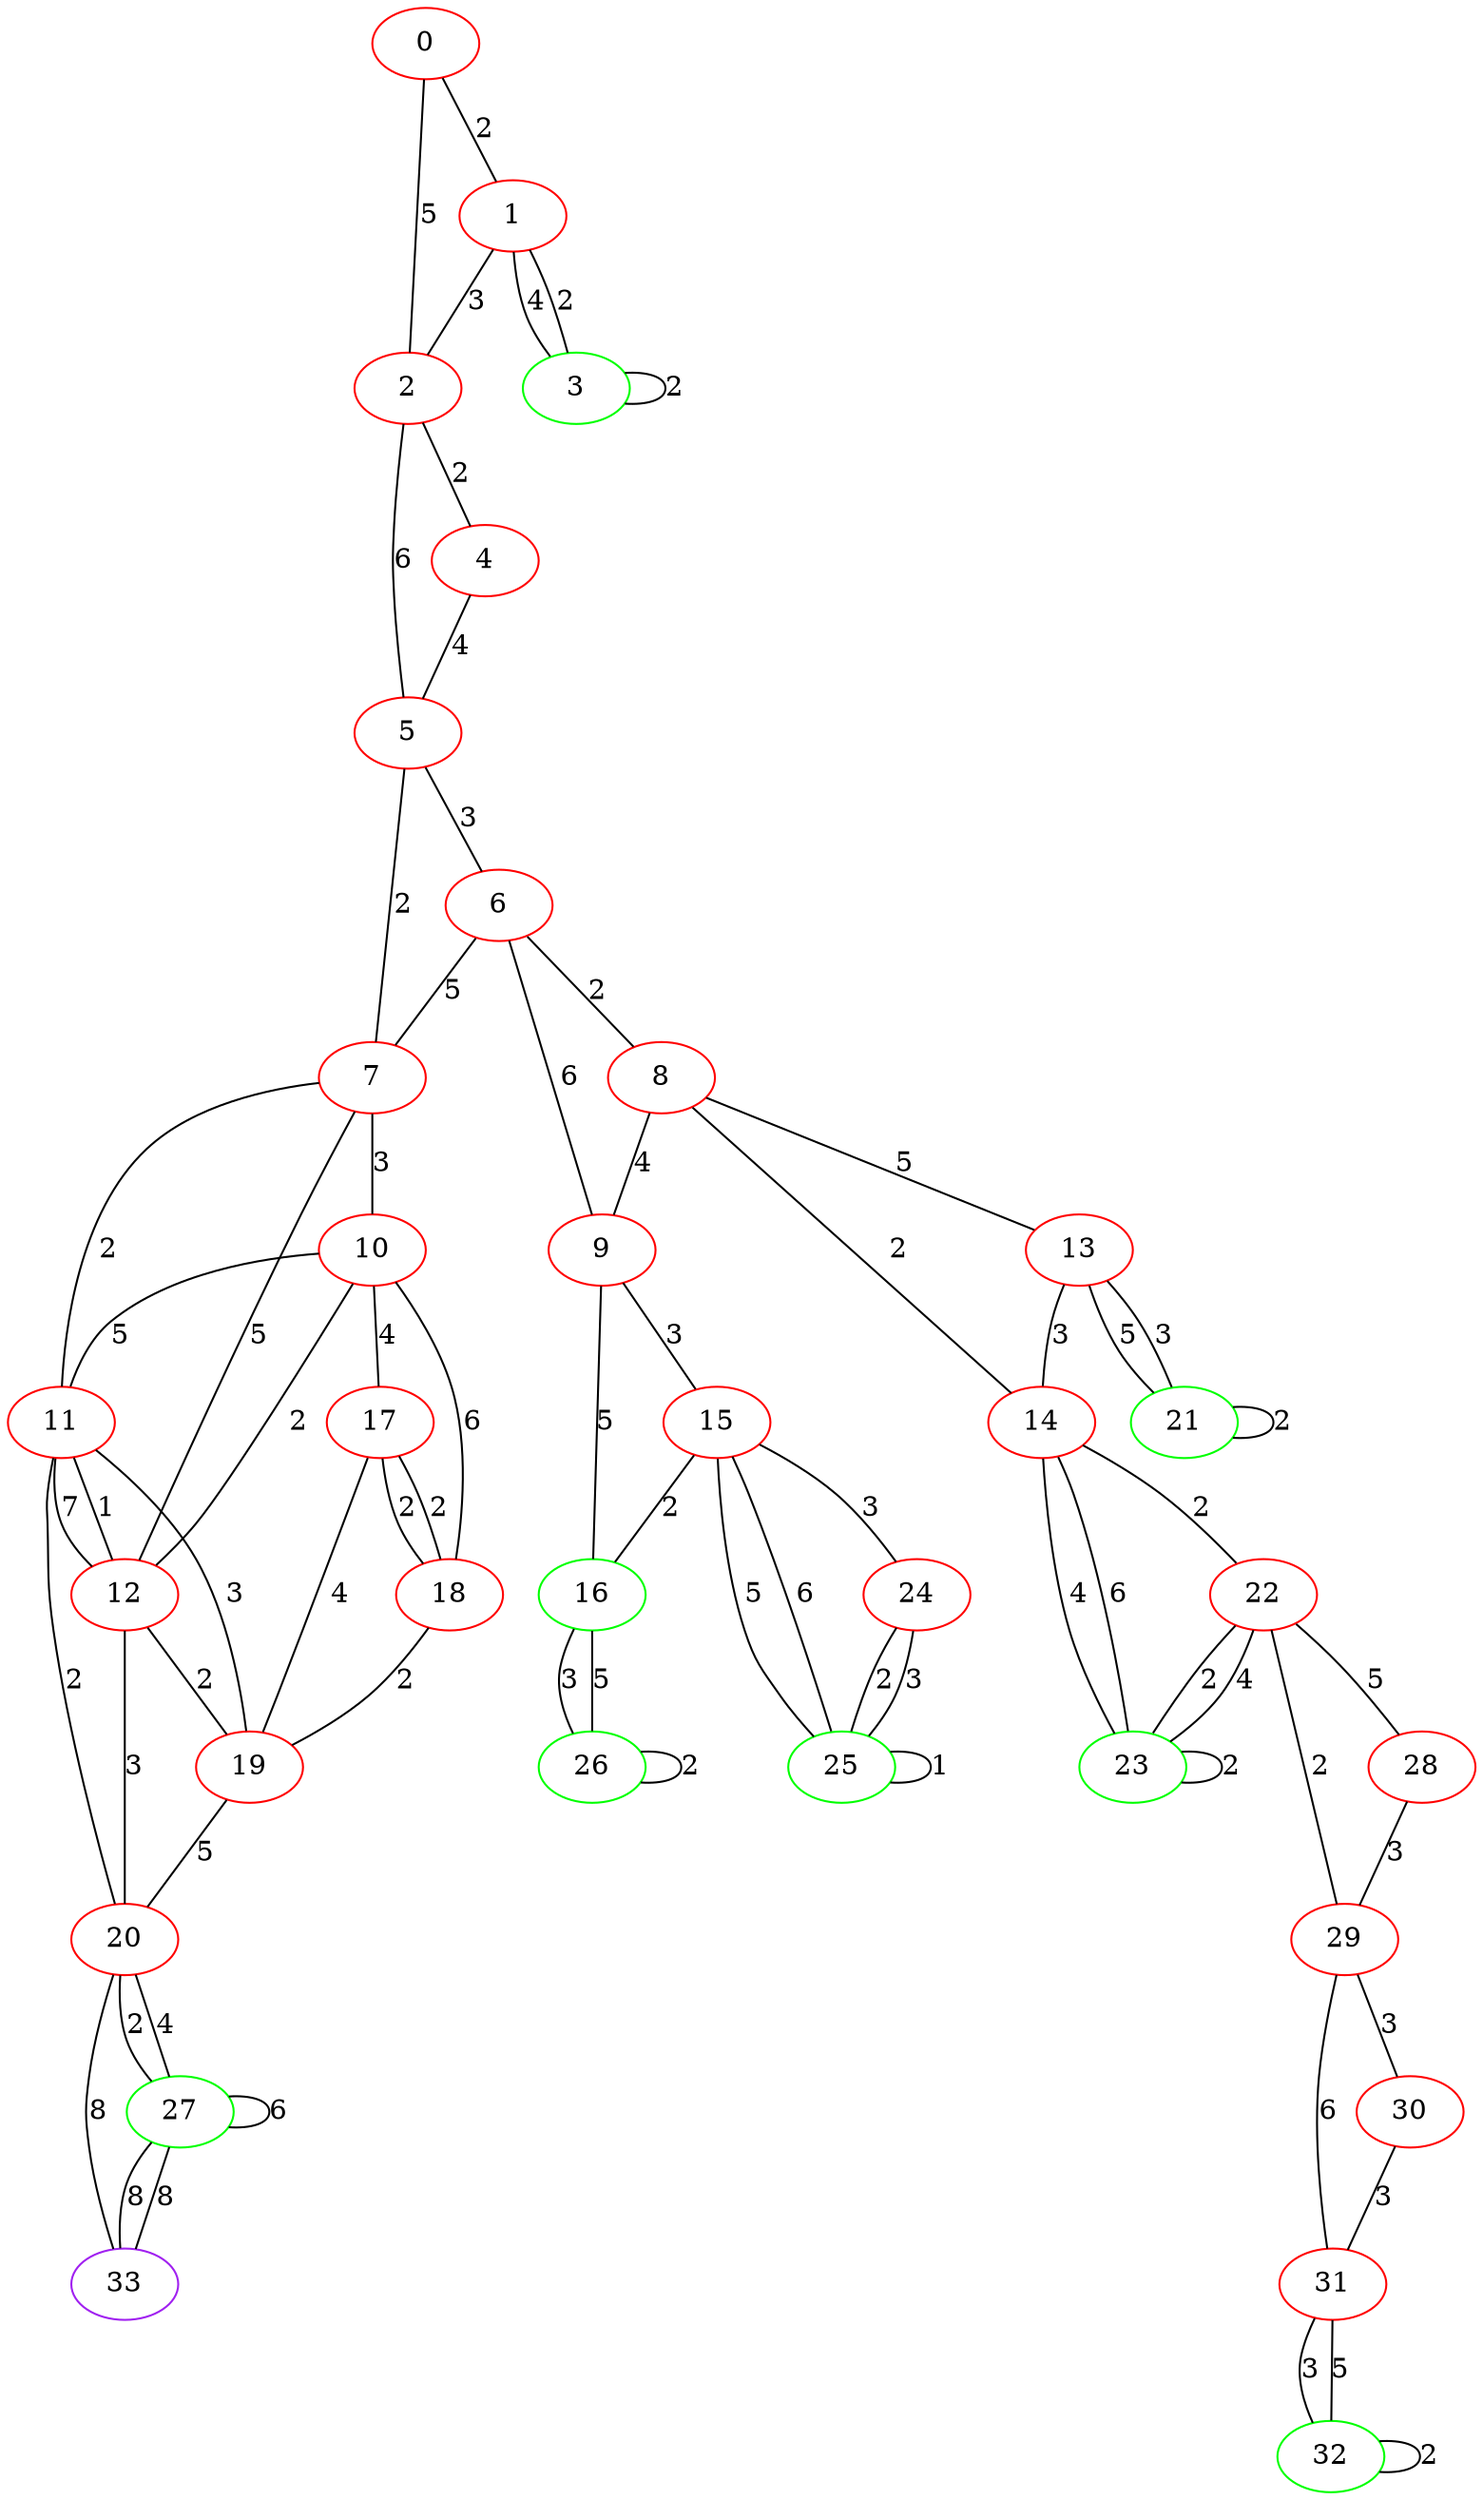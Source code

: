 graph "" {
0 [color=red, weight=1];
1 [color=red, weight=1];
2 [color=red, weight=1];
3 [color=green, weight=2];
4 [color=red, weight=1];
5 [color=red, weight=1];
6 [color=red, weight=1];
7 [color=red, weight=1];
8 [color=red, weight=1];
9 [color=red, weight=1];
10 [color=red, weight=1];
11 [color=red, weight=1];
12 [color=red, weight=1];
13 [color=red, weight=1];
14 [color=red, weight=1];
15 [color=red, weight=1];
16 [color=green, weight=2];
17 [color=red, weight=1];
18 [color=red, weight=1];
19 [color=red, weight=1];
20 [color=red, weight=1];
21 [color=green, weight=2];
22 [color=red, weight=1];
23 [color=green, weight=2];
24 [color=red, weight=1];
25 [color=green, weight=2];
26 [color=green, weight=2];
27 [color=green, weight=2];
28 [color=red, weight=1];
29 [color=red, weight=1];
30 [color=red, weight=1];
31 [color=red, weight=1];
32 [color=green, weight=2];
33 [color=purple, weight=4];
0 -- 1  [key=0, label=2];
0 -- 2  [key=0, label=5];
1 -- 2  [key=0, label=3];
1 -- 3  [key=0, label=4];
1 -- 3  [key=1, label=2];
2 -- 4  [key=0, label=2];
2 -- 5  [key=0, label=6];
3 -- 3  [key=0, label=2];
4 -- 5  [key=0, label=4];
5 -- 6  [key=0, label=3];
5 -- 7  [key=0, label=2];
6 -- 8  [key=0, label=2];
6 -- 9  [key=0, label=6];
6 -- 7  [key=0, label=5];
7 -- 10  [key=0, label=3];
7 -- 11  [key=0, label=2];
7 -- 12  [key=0, label=5];
8 -- 9  [key=0, label=4];
8 -- 14  [key=0, label=2];
8 -- 13  [key=0, label=5];
9 -- 16  [key=0, label=5];
9 -- 15  [key=0, label=3];
10 -- 17  [key=0, label=4];
10 -- 18  [key=0, label=6];
10 -- 11  [key=0, label=5];
10 -- 12  [key=0, label=2];
11 -- 20  [key=0, label=2];
11 -- 19  [key=0, label=3];
11 -- 12  [key=0, label=7];
11 -- 12  [key=1, label=1];
12 -- 19  [key=0, label=2];
12 -- 20  [key=0, label=3];
13 -- 21  [key=0, label=5];
13 -- 21  [key=1, label=3];
13 -- 14  [key=0, label=3];
14 -- 22  [key=0, label=2];
14 -- 23  [key=0, label=4];
14 -- 23  [key=1, label=6];
15 -- 24  [key=0, label=3];
15 -- 25  [key=0, label=5];
15 -- 25  [key=1, label=6];
15 -- 16  [key=0, label=2];
16 -- 26  [key=0, label=3];
16 -- 26  [key=1, label=5];
17 -- 19  [key=0, label=4];
17 -- 18  [key=0, label=2];
17 -- 18  [key=1, label=2];
18 -- 19  [key=0, label=2];
19 -- 20  [key=0, label=5];
20 -- 27  [key=0, label=2];
20 -- 27  [key=1, label=4];
20 -- 33  [key=0, label=8];
21 -- 21  [key=0, label=2];
22 -- 28  [key=0, label=5];
22 -- 29  [key=0, label=2];
22 -- 23  [key=0, label=2];
22 -- 23  [key=1, label=4];
23 -- 23  [key=0, label=2];
24 -- 25  [key=0, label=2];
24 -- 25  [key=1, label=3];
25 -- 25  [key=0, label=1];
26 -- 26  [key=0, label=2];
27 -- 33  [key=0, label=8];
27 -- 33  [key=1, label=8];
27 -- 27  [key=0, label=6];
28 -- 29  [key=0, label=3];
29 -- 30  [key=0, label=3];
29 -- 31  [key=0, label=6];
30 -- 31  [key=0, label=3];
31 -- 32  [key=0, label=3];
31 -- 32  [key=1, label=5];
32 -- 32  [key=0, label=2];
}
